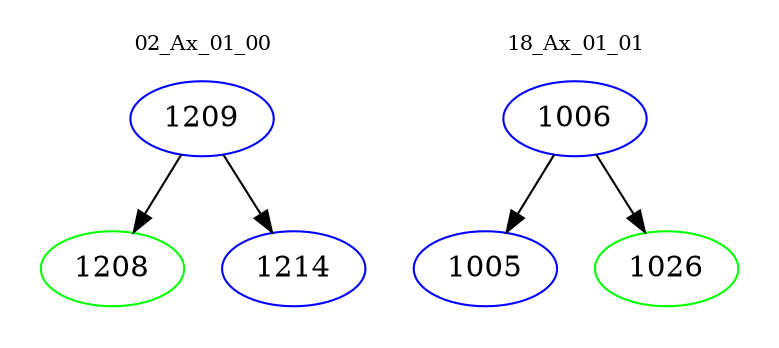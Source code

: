 digraph{
subgraph cluster_0 {
color = white
label = "02_Ax_01_00";
fontsize=10;
T0_1209 [label="1209", color="blue"]
T0_1209 -> T0_1208 [color="black"]
T0_1208 [label="1208", color="green"]
T0_1209 -> T0_1214 [color="black"]
T0_1214 [label="1214", color="blue"]
}
subgraph cluster_1 {
color = white
label = "18_Ax_01_01";
fontsize=10;
T1_1006 [label="1006", color="blue"]
T1_1006 -> T1_1005 [color="black"]
T1_1005 [label="1005", color="blue"]
T1_1006 -> T1_1026 [color="black"]
T1_1026 [label="1026", color="green"]
}
}
